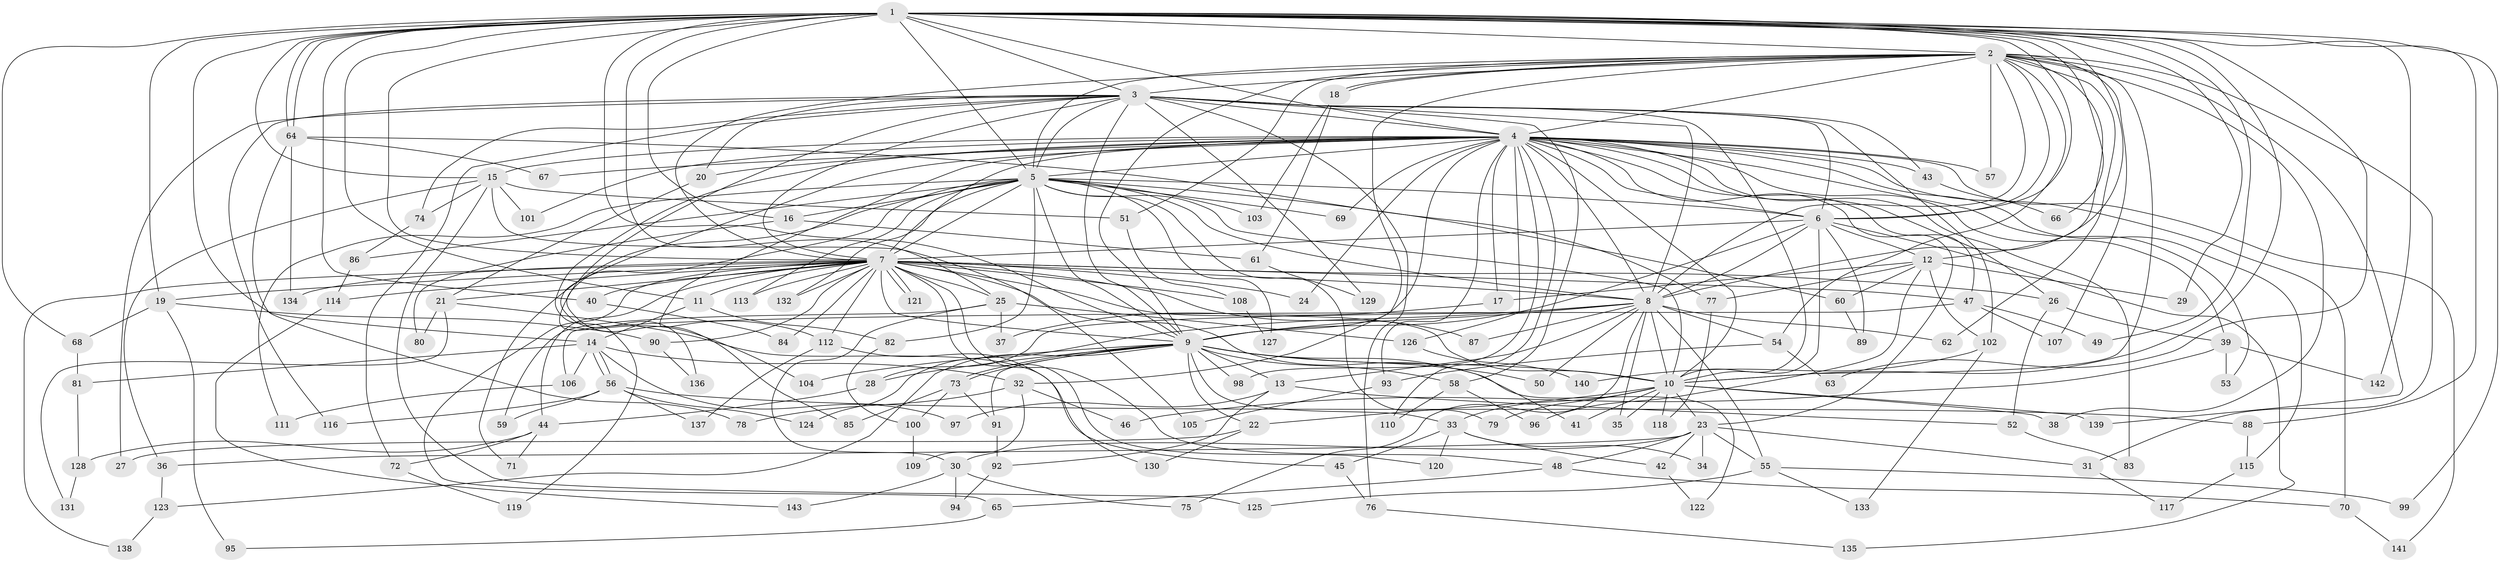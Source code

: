// coarse degree distribution, {27: 0.009259259259259259, 20: 0.018518518518518517, 38: 0.009259259259259259, 19: 0.018518518518518517, 32: 0.009259259259259259, 15: 0.009259259259259259, 4: 0.09259259259259259, 9: 0.018518518518518517, 6: 0.037037037037037035, 8: 0.009259259259259259, 3: 0.2222222222222222, 5: 0.06481481481481481, 11: 0.009259259259259259, 2: 0.4537037037037037, 7: 0.009259259259259259, 1: 0.009259259259259259}
// Generated by graph-tools (version 1.1) at 2025/51/02/27/25 19:51:49]
// undirected, 143 vertices, 311 edges
graph export_dot {
graph [start="1"]
  node [color=gray90,style=filled];
  1;
  2;
  3;
  4;
  5;
  6;
  7;
  8;
  9;
  10;
  11;
  12;
  13;
  14;
  15;
  16;
  17;
  18;
  19;
  20;
  21;
  22;
  23;
  24;
  25;
  26;
  27;
  28;
  29;
  30;
  31;
  32;
  33;
  34;
  35;
  36;
  37;
  38;
  39;
  40;
  41;
  42;
  43;
  44;
  45;
  46;
  47;
  48;
  49;
  50;
  51;
  52;
  53;
  54;
  55;
  56;
  57;
  58;
  59;
  60;
  61;
  62;
  63;
  64;
  65;
  66;
  67;
  68;
  69;
  70;
  71;
  72;
  73;
  74;
  75;
  76;
  77;
  78;
  79;
  80;
  81;
  82;
  83;
  84;
  85;
  86;
  87;
  88;
  89;
  90;
  91;
  92;
  93;
  94;
  95;
  96;
  97;
  98;
  99;
  100;
  101;
  102;
  103;
  104;
  105;
  106;
  107;
  108;
  109;
  110;
  111;
  112;
  113;
  114;
  115;
  116;
  117;
  118;
  119;
  120;
  121;
  122;
  123;
  124;
  125;
  126;
  127;
  128;
  129;
  130;
  131;
  132;
  133;
  134;
  135;
  136;
  137;
  138;
  139;
  140;
  141;
  142;
  143;
  1 -- 2;
  1 -- 3;
  1 -- 4;
  1 -- 5;
  1 -- 6;
  1 -- 7;
  1 -- 8;
  1 -- 9;
  1 -- 10;
  1 -- 11;
  1 -- 14;
  1 -- 15;
  1 -- 16;
  1 -- 19;
  1 -- 25;
  1 -- 29;
  1 -- 40;
  1 -- 49;
  1 -- 63;
  1 -- 64;
  1 -- 64;
  1 -- 66;
  1 -- 68;
  1 -- 88;
  1 -- 99;
  1 -- 142;
  2 -- 3;
  2 -- 4;
  2 -- 5;
  2 -- 6;
  2 -- 7;
  2 -- 8;
  2 -- 9;
  2 -- 10;
  2 -- 12;
  2 -- 18;
  2 -- 18;
  2 -- 31;
  2 -- 32;
  2 -- 38;
  2 -- 51;
  2 -- 54;
  2 -- 57;
  2 -- 62;
  2 -- 107;
  2 -- 139;
  3 -- 4;
  3 -- 5;
  3 -- 6;
  3 -- 7;
  3 -- 8;
  3 -- 9;
  3 -- 10;
  3 -- 20;
  3 -- 27;
  3 -- 43;
  3 -- 58;
  3 -- 72;
  3 -- 74;
  3 -- 76;
  3 -- 102;
  3 -- 104;
  3 -- 116;
  3 -- 129;
  4 -- 5;
  4 -- 6;
  4 -- 7;
  4 -- 8;
  4 -- 9;
  4 -- 10;
  4 -- 15;
  4 -- 17;
  4 -- 20;
  4 -- 23;
  4 -- 24;
  4 -- 26;
  4 -- 39;
  4 -- 43;
  4 -- 47;
  4 -- 53;
  4 -- 57;
  4 -- 67;
  4 -- 69;
  4 -- 70;
  4 -- 83;
  4 -- 93;
  4 -- 98;
  4 -- 101;
  4 -- 110;
  4 -- 112;
  4 -- 115;
  4 -- 119;
  4 -- 126;
  4 -- 136;
  4 -- 141;
  5 -- 6;
  5 -- 7;
  5 -- 8;
  5 -- 9;
  5 -- 10;
  5 -- 16;
  5 -- 60;
  5 -- 69;
  5 -- 71;
  5 -- 79;
  5 -- 82;
  5 -- 85;
  5 -- 86;
  5 -- 103;
  5 -- 111;
  5 -- 113;
  5 -- 127;
  5 -- 132;
  6 -- 7;
  6 -- 8;
  6 -- 9;
  6 -- 10;
  6 -- 12;
  6 -- 89;
  6 -- 135;
  7 -- 8;
  7 -- 9;
  7 -- 10;
  7 -- 11;
  7 -- 19;
  7 -- 21;
  7 -- 24;
  7 -- 25;
  7 -- 26;
  7 -- 40;
  7 -- 41;
  7 -- 44;
  7 -- 47;
  7 -- 48;
  7 -- 65;
  7 -- 84;
  7 -- 87;
  7 -- 90;
  7 -- 108;
  7 -- 112;
  7 -- 113;
  7 -- 114;
  7 -- 120;
  7 -- 121;
  7 -- 121;
  7 -- 132;
  7 -- 134;
  7 -- 138;
  8 -- 9;
  8 -- 10;
  8 -- 13;
  8 -- 28;
  8 -- 35;
  8 -- 50;
  8 -- 54;
  8 -- 55;
  8 -- 62;
  8 -- 75;
  8 -- 87;
  8 -- 124;
  9 -- 10;
  9 -- 13;
  9 -- 22;
  9 -- 28;
  9 -- 33;
  9 -- 50;
  9 -- 58;
  9 -- 73;
  9 -- 73;
  9 -- 91;
  9 -- 98;
  9 -- 104;
  9 -- 122;
  9 -- 123;
  10 -- 22;
  10 -- 23;
  10 -- 33;
  10 -- 35;
  10 -- 38;
  10 -- 41;
  10 -- 79;
  10 -- 118;
  10 -- 139;
  11 -- 14;
  11 -- 82;
  12 -- 17;
  12 -- 29;
  12 -- 60;
  12 -- 77;
  12 -- 96;
  12 -- 102;
  13 -- 52;
  13 -- 92;
  13 -- 97;
  14 -- 32;
  14 -- 56;
  14 -- 56;
  14 -- 81;
  14 -- 97;
  14 -- 106;
  15 -- 36;
  15 -- 51;
  15 -- 74;
  15 -- 101;
  15 -- 105;
  15 -- 125;
  16 -- 61;
  16 -- 80;
  17 -- 37;
  18 -- 61;
  18 -- 103;
  19 -- 68;
  19 -- 90;
  19 -- 95;
  20 -- 21;
  21 -- 45;
  21 -- 80;
  21 -- 131;
  22 -- 27;
  22 -- 130;
  23 -- 30;
  23 -- 31;
  23 -- 34;
  23 -- 36;
  23 -- 42;
  23 -- 48;
  23 -- 55;
  25 -- 30;
  25 -- 37;
  25 -- 59;
  25 -- 126;
  26 -- 39;
  26 -- 52;
  28 -- 44;
  30 -- 75;
  30 -- 94;
  30 -- 143;
  31 -- 117;
  32 -- 46;
  32 -- 78;
  32 -- 109;
  33 -- 34;
  33 -- 42;
  33 -- 45;
  33 -- 120;
  36 -- 123;
  39 -- 46;
  39 -- 53;
  39 -- 142;
  40 -- 84;
  42 -- 122;
  43 -- 66;
  44 -- 71;
  44 -- 72;
  44 -- 128;
  45 -- 76;
  47 -- 49;
  47 -- 106;
  47 -- 107;
  48 -- 65;
  48 -- 70;
  51 -- 108;
  52 -- 83;
  54 -- 63;
  54 -- 93;
  55 -- 99;
  55 -- 125;
  55 -- 133;
  56 -- 59;
  56 -- 88;
  56 -- 116;
  56 -- 124;
  56 -- 137;
  58 -- 96;
  58 -- 110;
  60 -- 89;
  61 -- 129;
  64 -- 67;
  64 -- 77;
  64 -- 78;
  64 -- 134;
  65 -- 95;
  68 -- 81;
  70 -- 141;
  72 -- 119;
  73 -- 85;
  73 -- 91;
  73 -- 100;
  74 -- 86;
  76 -- 135;
  77 -- 118;
  81 -- 128;
  82 -- 100;
  86 -- 114;
  88 -- 115;
  90 -- 136;
  91 -- 92;
  92 -- 94;
  93 -- 105;
  100 -- 109;
  102 -- 133;
  102 -- 140;
  106 -- 111;
  108 -- 127;
  112 -- 130;
  112 -- 137;
  114 -- 143;
  115 -- 117;
  123 -- 138;
  126 -- 140;
  128 -- 131;
}
